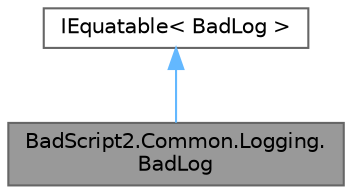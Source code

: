 digraph "BadScript2.Common.Logging.BadLog"
{
 // LATEX_PDF_SIZE
  bgcolor="transparent";
  edge [fontname=Helvetica,fontsize=10,labelfontname=Helvetica,labelfontsize=10];
  node [fontname=Helvetica,fontsize=10,shape=box,height=0.2,width=0.4];
  Node1 [id="Node000001",label="BadScript2.Common.Logging.\lBadLog",height=0.2,width=0.4,color="gray40", fillcolor="grey60", style="filled", fontcolor="black",tooltip="Represents a Log Message."];
  Node2 -> Node1 [id="edge1_Node000001_Node000002",dir="back",color="steelblue1",style="solid",tooltip=" "];
  Node2 [id="Node000002",label="IEquatable\< BadLog \>",height=0.2,width=0.4,color="gray40", fillcolor="white", style="filled",tooltip=" "];
}
